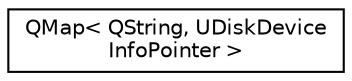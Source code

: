 digraph "类继承关系图"
{
  edge [fontname="Helvetica",fontsize="10",labelfontname="Helvetica",labelfontsize="10"];
  node [fontname="Helvetica",fontsize="10",shape=record];
  rankdir="LR";
  Node0 [label="QMap\< QString, UDiskDevice\lInfoPointer \>",height=0.2,width=0.4,color="black", fillcolor="white", style="filled",URL="$class_q_map.html"];
}

